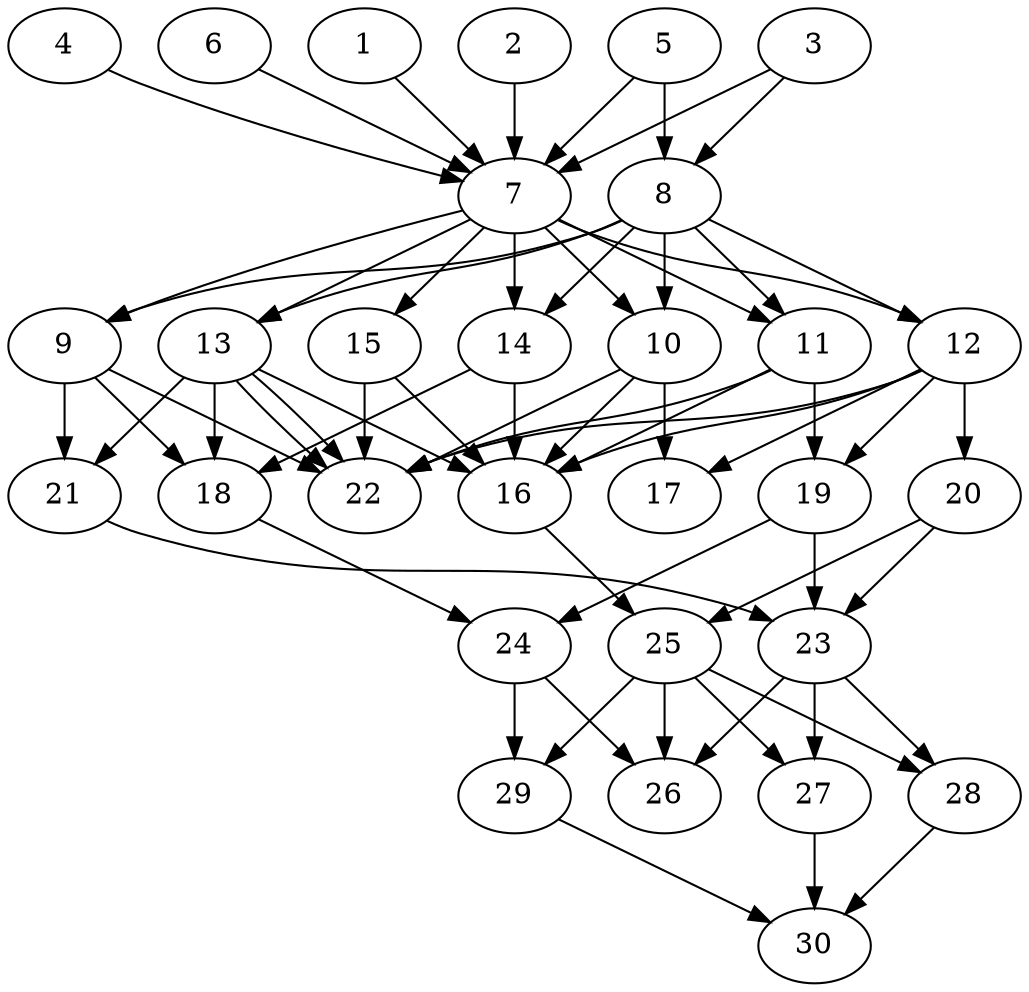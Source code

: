 // DAG automatically generated by daggen at Thu Oct  3 14:04:19 2019
// ./daggen --dot -n 30 --ccr 0.5 --fat 0.5 --regular 0.5 --density 0.9 --mindata 5242880 --maxdata 52428800 
digraph G {
  1 [size="21114880", alpha="0.00", expect_size="10557440"] 
  1 -> 7 [size ="10557440"]
  2 [size="73775104", alpha="0.12", expect_size="36887552"] 
  2 -> 7 [size ="36887552"]
  3 [size="36321280", alpha="0.04", expect_size="18160640"] 
  3 -> 7 [size ="18160640"]
  3 -> 8 [size ="18160640"]
  4 [size="56997888", alpha="0.15", expect_size="28498944"] 
  4 -> 7 [size ="28498944"]
  5 [size="22822912", alpha="0.08", expect_size="11411456"] 
  5 -> 7 [size ="11411456"]
  5 -> 8 [size ="11411456"]
  6 [size="63907840", alpha="0.04", expect_size="31953920"] 
  6 -> 7 [size ="31953920"]
  7 [size="74225664", alpha="0.04", expect_size="37112832"] 
  7 -> 9 [size ="37112832"]
  7 -> 10 [size ="37112832"]
  7 -> 11 [size ="37112832"]
  7 -> 12 [size ="37112832"]
  7 -> 13 [size ="37112832"]
  7 -> 14 [size ="37112832"]
  7 -> 15 [size ="37112832"]
  8 [size="77449216", alpha="0.08", expect_size="38724608"] 
  8 -> 9 [size ="38724608"]
  8 -> 10 [size ="38724608"]
  8 -> 11 [size ="38724608"]
  8 -> 12 [size ="38724608"]
  8 -> 13 [size ="38724608"]
  8 -> 14 [size ="38724608"]
  9 [size="63725568", alpha="0.08", expect_size="31862784"] 
  9 -> 18 [size ="31862784"]
  9 -> 21 [size ="31862784"]
  9 -> 22 [size ="31862784"]
  10 [size="58951680", alpha="0.17", expect_size="29475840"] 
  10 -> 16 [size ="29475840"]
  10 -> 17 [size ="29475840"]
  10 -> 22 [size ="29475840"]
  11 [size="82892800", alpha="0.05", expect_size="41446400"] 
  11 -> 16 [size ="41446400"]
  11 -> 19 [size ="41446400"]
  11 -> 22 [size ="41446400"]
  12 [size="83875840", alpha="0.05", expect_size="41937920"] 
  12 -> 16 [size ="41937920"]
  12 -> 17 [size ="41937920"]
  12 -> 19 [size ="41937920"]
  12 -> 20 [size ="41937920"]
  12 -> 22 [size ="41937920"]
  13 [size="44324864", alpha="0.08", expect_size="22162432"] 
  13 -> 16 [size ="22162432"]
  13 -> 18 [size ="22162432"]
  13 -> 21 [size ="22162432"]
  13 -> 22 [size ="22162432"]
  13 -> 22 [size ="22162432"]
  14 [size="63361024", alpha="0.12", expect_size="31680512"] 
  14 -> 16 [size ="31680512"]
  14 -> 18 [size ="31680512"]
  15 [size="39368704", alpha="0.13", expect_size="19684352"] 
  15 -> 16 [size ="19684352"]
  15 -> 22 [size ="19684352"]
  16 [size="78446592", alpha="0.12", expect_size="39223296"] 
  16 -> 25 [size ="39223296"]
  17 [size="96565248", alpha="0.03", expect_size="48282624"] 
  18 [size="23185408", alpha="0.08", expect_size="11592704"] 
  18 -> 24 [size ="11592704"]
  19 [size="62015488", alpha="0.13", expect_size="31007744"] 
  19 -> 23 [size ="31007744"]
  19 -> 24 [size ="31007744"]
  20 [size="100495360", alpha="0.04", expect_size="50247680"] 
  20 -> 23 [size ="50247680"]
  20 -> 25 [size ="50247680"]
  21 [size="85575680", alpha="0.17", expect_size="42787840"] 
  21 -> 23 [size ="42787840"]
  22 [size="14657536", alpha="0.04", expect_size="7328768"] 
  23 [size="38660096", alpha="0.16", expect_size="19330048"] 
  23 -> 26 [size ="19330048"]
  23 -> 27 [size ="19330048"]
  23 -> 28 [size ="19330048"]
  24 [size="74883072", alpha="0.18", expect_size="37441536"] 
  24 -> 26 [size ="37441536"]
  24 -> 29 [size ="37441536"]
  25 [size="38309888", alpha="0.03", expect_size="19154944"] 
  25 -> 26 [size ="19154944"]
  25 -> 27 [size ="19154944"]
  25 -> 28 [size ="19154944"]
  25 -> 29 [size ="19154944"]
  26 [size="98748416", alpha="0.18", expect_size="49374208"] 
  27 [size="60385280", alpha="0.08", expect_size="30192640"] 
  27 -> 30 [size ="30192640"]
  28 [size="72790016", alpha="0.11", expect_size="36395008"] 
  28 -> 30 [size ="36395008"]
  29 [size="15859712", alpha="0.06", expect_size="7929856"] 
  29 -> 30 [size ="7929856"]
  30 [size="78827520", alpha="0.11", expect_size="39413760"] 
}
